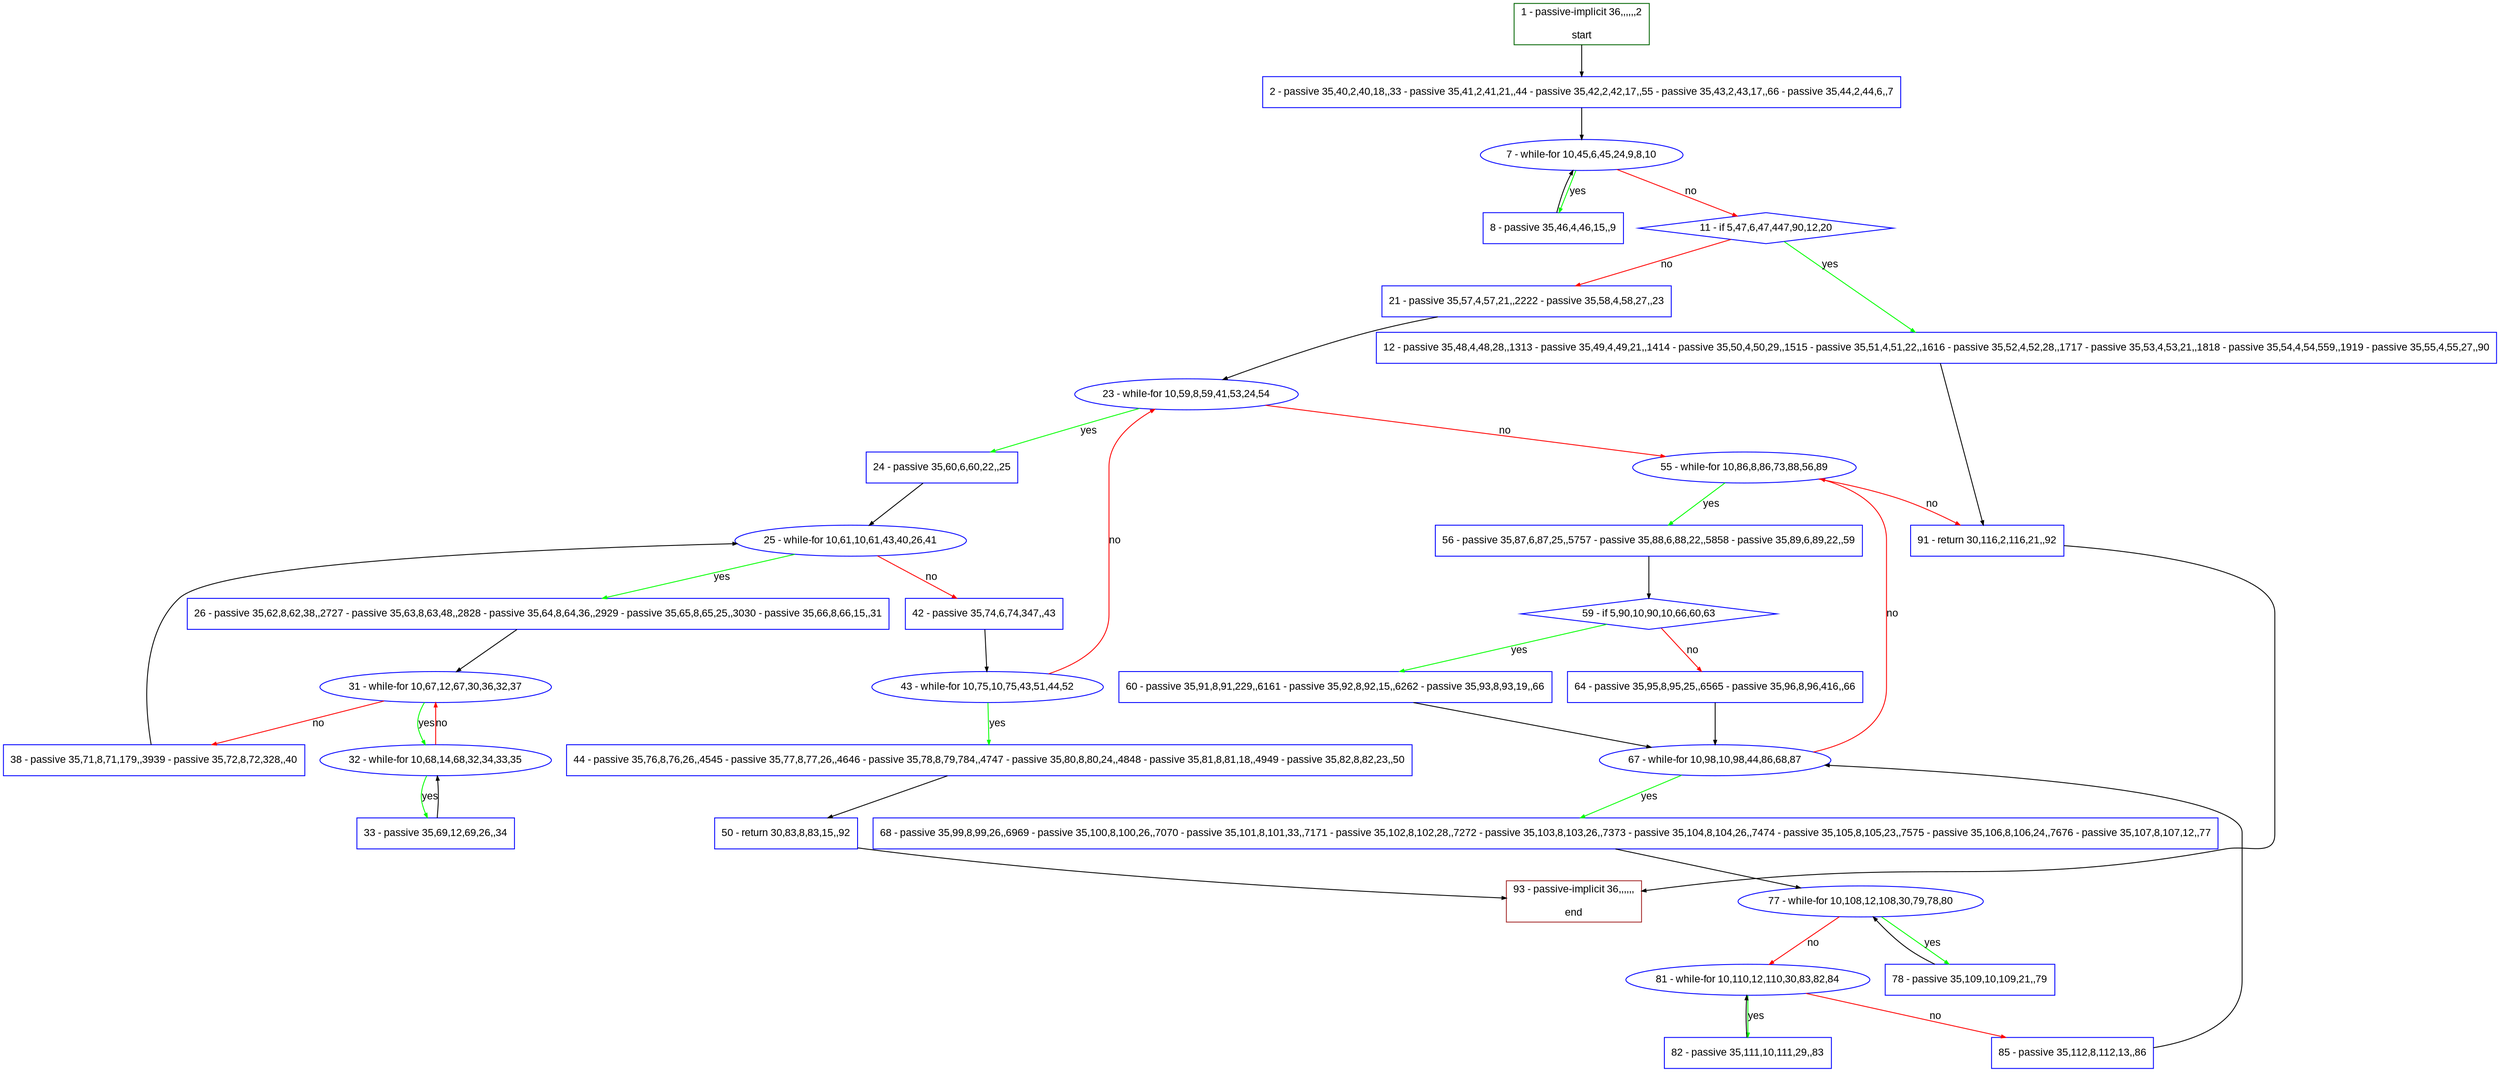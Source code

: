 digraph "" {
  graph [pack="true", label="", fontsize="12", packmode="clust", fontname="Arial", fillcolor="#FFFFCC", bgcolor="white", style="rounded,filled", compound="true"];
  node [node_initialized="no", label="", color="grey", fontsize="12", fillcolor="white", fontname="Arial", style="filled", shape="rectangle", compound="true", fixedsize="false"];
  edge [fontcolor="black", arrowhead="normal", arrowtail="none", arrowsize="0.5", ltail="", label="", color="black", fontsize="12", lhead="", fontname="Arial", dir="forward", compound="true"];
  __N1 [label="2 - passive 35,40,2,40,18,,33 - passive 35,41,2,41,21,,44 - passive 35,42,2,42,17,,55 - passive 35,43,2,43,17,,66 - passive 35,44,2,44,6,,7", color="#0000ff", fillcolor="#ffffff", style="filled", shape="box"];
  __N2 [label="1 - passive-implicit 36,,,,,,2\n\nstart", color="#006400", fillcolor="#ffffff", style="filled", shape="box"];
  __N3 [label="7 - while-for 10,45,6,45,24,9,8,10", color="#0000ff", fillcolor="#ffffff", style="filled", shape="oval"];
  __N4 [label="8 - passive 35,46,4,46,15,,9", color="#0000ff", fillcolor="#ffffff", style="filled", shape="box"];
  __N5 [label="11 - if 5,47,6,47,447,90,12,20", color="#0000ff", fillcolor="#ffffff", style="filled", shape="diamond"];
  __N6 [label="12 - passive 35,48,4,48,28,,1313 - passive 35,49,4,49,21,,1414 - passive 35,50,4,50,29,,1515 - passive 35,51,4,51,22,,1616 - passive 35,52,4,52,28,,1717 - passive 35,53,4,53,21,,1818 - passive 35,54,4,54,559,,1919 - passive 35,55,4,55,27,,90", color="#0000ff", fillcolor="#ffffff", style="filled", shape="box"];
  __N7 [label="21 - passive 35,57,4,57,21,,2222 - passive 35,58,4,58,27,,23", color="#0000ff", fillcolor="#ffffff", style="filled", shape="box"];
  __N8 [label="91 - return 30,116,2,116,21,,92", color="#0000ff", fillcolor="#ffffff", style="filled", shape="box"];
  __N9 [label="23 - while-for 10,59,8,59,41,53,24,54", color="#0000ff", fillcolor="#ffffff", style="filled", shape="oval"];
  __N10 [label="24 - passive 35,60,6,60,22,,25", color="#0000ff", fillcolor="#ffffff", style="filled", shape="box"];
  __N11 [label="55 - while-for 10,86,8,86,73,88,56,89", color="#0000ff", fillcolor="#ffffff", style="filled", shape="oval"];
  __N12 [label="25 - while-for 10,61,10,61,43,40,26,41", color="#0000ff", fillcolor="#ffffff", style="filled", shape="oval"];
  __N13 [label="26 - passive 35,62,8,62,38,,2727 - passive 35,63,8,63,48,,2828 - passive 35,64,8,64,36,,2929 - passive 35,65,8,65,25,,3030 - passive 35,66,8,66,15,,31", color="#0000ff", fillcolor="#ffffff", style="filled", shape="box"];
  __N14 [label="42 - passive 35,74,6,74,347,,43", color="#0000ff", fillcolor="#ffffff", style="filled", shape="box"];
  __N15 [label="31 - while-for 10,67,12,67,30,36,32,37", color="#0000ff", fillcolor="#ffffff", style="filled", shape="oval"];
  __N16 [label="32 - while-for 10,68,14,68,32,34,33,35", color="#0000ff", fillcolor="#ffffff", style="filled", shape="oval"];
  __N17 [label="38 - passive 35,71,8,71,179,,3939 - passive 35,72,8,72,328,,40", color="#0000ff", fillcolor="#ffffff", style="filled", shape="box"];
  __N18 [label="33 - passive 35,69,12,69,26,,34", color="#0000ff", fillcolor="#ffffff", style="filled", shape="box"];
  __N19 [label="43 - while-for 10,75,10,75,43,51,44,52", color="#0000ff", fillcolor="#ffffff", style="filled", shape="oval"];
  __N20 [label="44 - passive 35,76,8,76,26,,4545 - passive 35,77,8,77,26,,4646 - passive 35,78,8,79,784,,4747 - passive 35,80,8,80,24,,4848 - passive 35,81,8,81,18,,4949 - passive 35,82,8,82,23,,50", color="#0000ff", fillcolor="#ffffff", style="filled", shape="box"];
  __N21 [label="50 - return 30,83,8,83,15,,92", color="#0000ff", fillcolor="#ffffff", style="filled", shape="box"];
  __N22 [label="93 - passive-implicit 36,,,,,,\n\nend", color="#a52a2a", fillcolor="#ffffff", style="filled", shape="box"];
  __N23 [label="56 - passive 35,87,6,87,25,,5757 - passive 35,88,6,88,22,,5858 - passive 35,89,6,89,22,,59", color="#0000ff", fillcolor="#ffffff", style="filled", shape="box"];
  __N24 [label="59 - if 5,90,10,90,10,66,60,63", color="#0000ff", fillcolor="#ffffff", style="filled", shape="diamond"];
  __N25 [label="60 - passive 35,91,8,91,229,,6161 - passive 35,92,8,92,15,,6262 - passive 35,93,8,93,19,,66", color="#0000ff", fillcolor="#ffffff", style="filled", shape="box"];
  __N26 [label="64 - passive 35,95,8,95,25,,6565 - passive 35,96,8,96,416,,66", color="#0000ff", fillcolor="#ffffff", style="filled", shape="box"];
  __N27 [label="67 - while-for 10,98,10,98,44,86,68,87", color="#0000ff", fillcolor="#ffffff", style="filled", shape="oval"];
  __N28 [label="68 - passive 35,99,8,99,26,,6969 - passive 35,100,8,100,26,,7070 - passive 35,101,8,101,33,,7171 - passive 35,102,8,102,28,,7272 - passive 35,103,8,103,26,,7373 - passive 35,104,8,104,26,,7474 - passive 35,105,8,105,23,,7575 - passive 35,106,8,106,24,,7676 - passive 35,107,8,107,12,,77", color="#0000ff", fillcolor="#ffffff", style="filled", shape="box"];
  __N29 [label="77 - while-for 10,108,12,108,30,79,78,80", color="#0000ff", fillcolor="#ffffff", style="filled", shape="oval"];
  __N30 [label="78 - passive 35,109,10,109,21,,79", color="#0000ff", fillcolor="#ffffff", style="filled", shape="box"];
  __N31 [label="81 - while-for 10,110,12,110,30,83,82,84", color="#0000ff", fillcolor="#ffffff", style="filled", shape="oval"];
  __N32 [label="82 - passive 35,111,10,111,29,,83", color="#0000ff", fillcolor="#ffffff", style="filled", shape="box"];
  __N33 [label="85 - passive 35,112,8,112,13,,86", color="#0000ff", fillcolor="#ffffff", style="filled", shape="box"];
  __N2 -> __N1 [arrowhead="normal", arrowtail="none", color="#000000", label="", dir="forward"];
  __N1 -> __N3 [arrowhead="normal", arrowtail="none", color="#000000", label="", dir="forward"];
  __N3 -> __N4 [arrowhead="normal", arrowtail="none", color="#00ff00", label="yes", dir="forward"];
  __N4 -> __N3 [arrowhead="normal", arrowtail="none", color="#000000", label="", dir="forward"];
  __N3 -> __N5 [arrowhead="normal", arrowtail="none", color="#ff0000", label="no", dir="forward"];
  __N5 -> __N6 [arrowhead="normal", arrowtail="none", color="#00ff00", label="yes", dir="forward"];
  __N5 -> __N7 [arrowhead="normal", arrowtail="none", color="#ff0000", label="no", dir="forward"];
  __N6 -> __N8 [arrowhead="normal", arrowtail="none", color="#000000", label="", dir="forward"];
  __N7 -> __N9 [arrowhead="normal", arrowtail="none", color="#000000", label="", dir="forward"];
  __N9 -> __N10 [arrowhead="normal", arrowtail="none", color="#00ff00", label="yes", dir="forward"];
  __N9 -> __N11 [arrowhead="normal", arrowtail="none", color="#ff0000", label="no", dir="forward"];
  __N10 -> __N12 [arrowhead="normal", arrowtail="none", color="#000000", label="", dir="forward"];
  __N12 -> __N13 [arrowhead="normal", arrowtail="none", color="#00ff00", label="yes", dir="forward"];
  __N12 -> __N14 [arrowhead="normal", arrowtail="none", color="#ff0000", label="no", dir="forward"];
  __N13 -> __N15 [arrowhead="normal", arrowtail="none", color="#000000", label="", dir="forward"];
  __N15 -> __N16 [arrowhead="normal", arrowtail="none", color="#00ff00", label="yes", dir="forward"];
  __N16 -> __N15 [arrowhead="normal", arrowtail="none", color="#ff0000", label="no", dir="forward"];
  __N15 -> __N17 [arrowhead="normal", arrowtail="none", color="#ff0000", label="no", dir="forward"];
  __N16 -> __N18 [arrowhead="normal", arrowtail="none", color="#00ff00", label="yes", dir="forward"];
  __N18 -> __N16 [arrowhead="normal", arrowtail="none", color="#000000", label="", dir="forward"];
  __N17 -> __N12 [arrowhead="normal", arrowtail="none", color="#000000", label="", dir="forward"];
  __N14 -> __N19 [arrowhead="normal", arrowtail="none", color="#000000", label="", dir="forward"];
  __N19 -> __N9 [arrowhead="normal", arrowtail="none", color="#ff0000", label="no", dir="forward"];
  __N19 -> __N20 [arrowhead="normal", arrowtail="none", color="#00ff00", label="yes", dir="forward"];
  __N20 -> __N21 [arrowhead="normal", arrowtail="none", color="#000000", label="", dir="forward"];
  __N21 -> __N22 [arrowhead="normal", arrowtail="none", color="#000000", label="", dir="forward"];
  __N11 -> __N23 [arrowhead="normal", arrowtail="none", color="#00ff00", label="yes", dir="forward"];
  __N11 -> __N8 [arrowhead="normal", arrowtail="none", color="#ff0000", label="no", dir="forward"];
  __N23 -> __N24 [arrowhead="normal", arrowtail="none", color="#000000", label="", dir="forward"];
  __N24 -> __N25 [arrowhead="normal", arrowtail="none", color="#00ff00", label="yes", dir="forward"];
  __N24 -> __N26 [arrowhead="normal", arrowtail="none", color="#ff0000", label="no", dir="forward"];
  __N25 -> __N27 [arrowhead="normal", arrowtail="none", color="#000000", label="", dir="forward"];
  __N26 -> __N27 [arrowhead="normal", arrowtail="none", color="#000000", label="", dir="forward"];
  __N27 -> __N11 [arrowhead="normal", arrowtail="none", color="#ff0000", label="no", dir="forward"];
  __N27 -> __N28 [arrowhead="normal", arrowtail="none", color="#00ff00", label="yes", dir="forward"];
  __N28 -> __N29 [arrowhead="normal", arrowtail="none", color="#000000", label="", dir="forward"];
  __N29 -> __N30 [arrowhead="normal", arrowtail="none", color="#00ff00", label="yes", dir="forward"];
  __N30 -> __N29 [arrowhead="normal", arrowtail="none", color="#000000", label="", dir="forward"];
  __N29 -> __N31 [arrowhead="normal", arrowtail="none", color="#ff0000", label="no", dir="forward"];
  __N31 -> __N32 [arrowhead="normal", arrowtail="none", color="#00ff00", label="yes", dir="forward"];
  __N32 -> __N31 [arrowhead="normal", arrowtail="none", color="#000000", label="", dir="forward"];
  __N31 -> __N33 [arrowhead="normal", arrowtail="none", color="#ff0000", label="no", dir="forward"];
  __N33 -> __N27 [arrowhead="normal", arrowtail="none", color="#000000", label="", dir="forward"];
  __N8 -> __N22 [arrowhead="normal", arrowtail="none", color="#000000", label="", dir="forward"];
}
